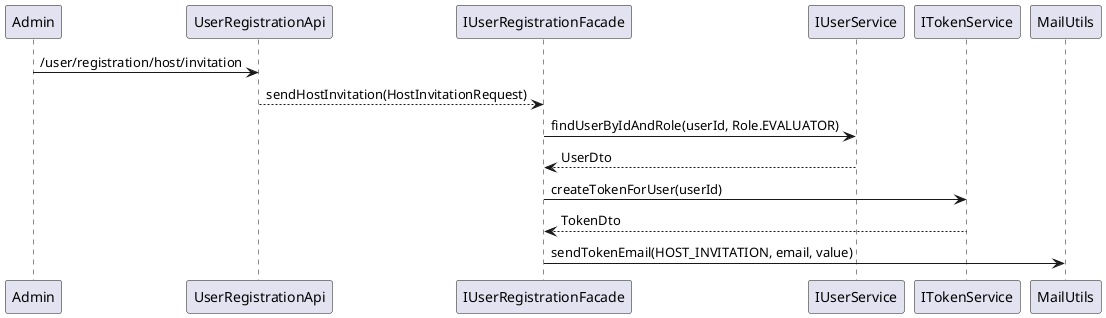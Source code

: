 @startuml
Admin -> UserRegistrationApi: /user/registration/host/invitation
UserRegistrationApi --> IUserRegistrationFacade: sendHostInvitation(HostInvitationRequest)
IUserRegistrationFacade -> IUserService : findUserByIdAndRole(userId, Role.EVALUATOR)
IUserService --> IUserRegistrationFacade : UserDto
IUserRegistrationFacade -> ITokenService : createTokenForUser(userId)
ITokenService --> IUserRegistrationFacade : TokenDto
IUserRegistrationFacade -> MailUtils : sendTokenEmail(HOST_INVITATION, email, value)
@enduml